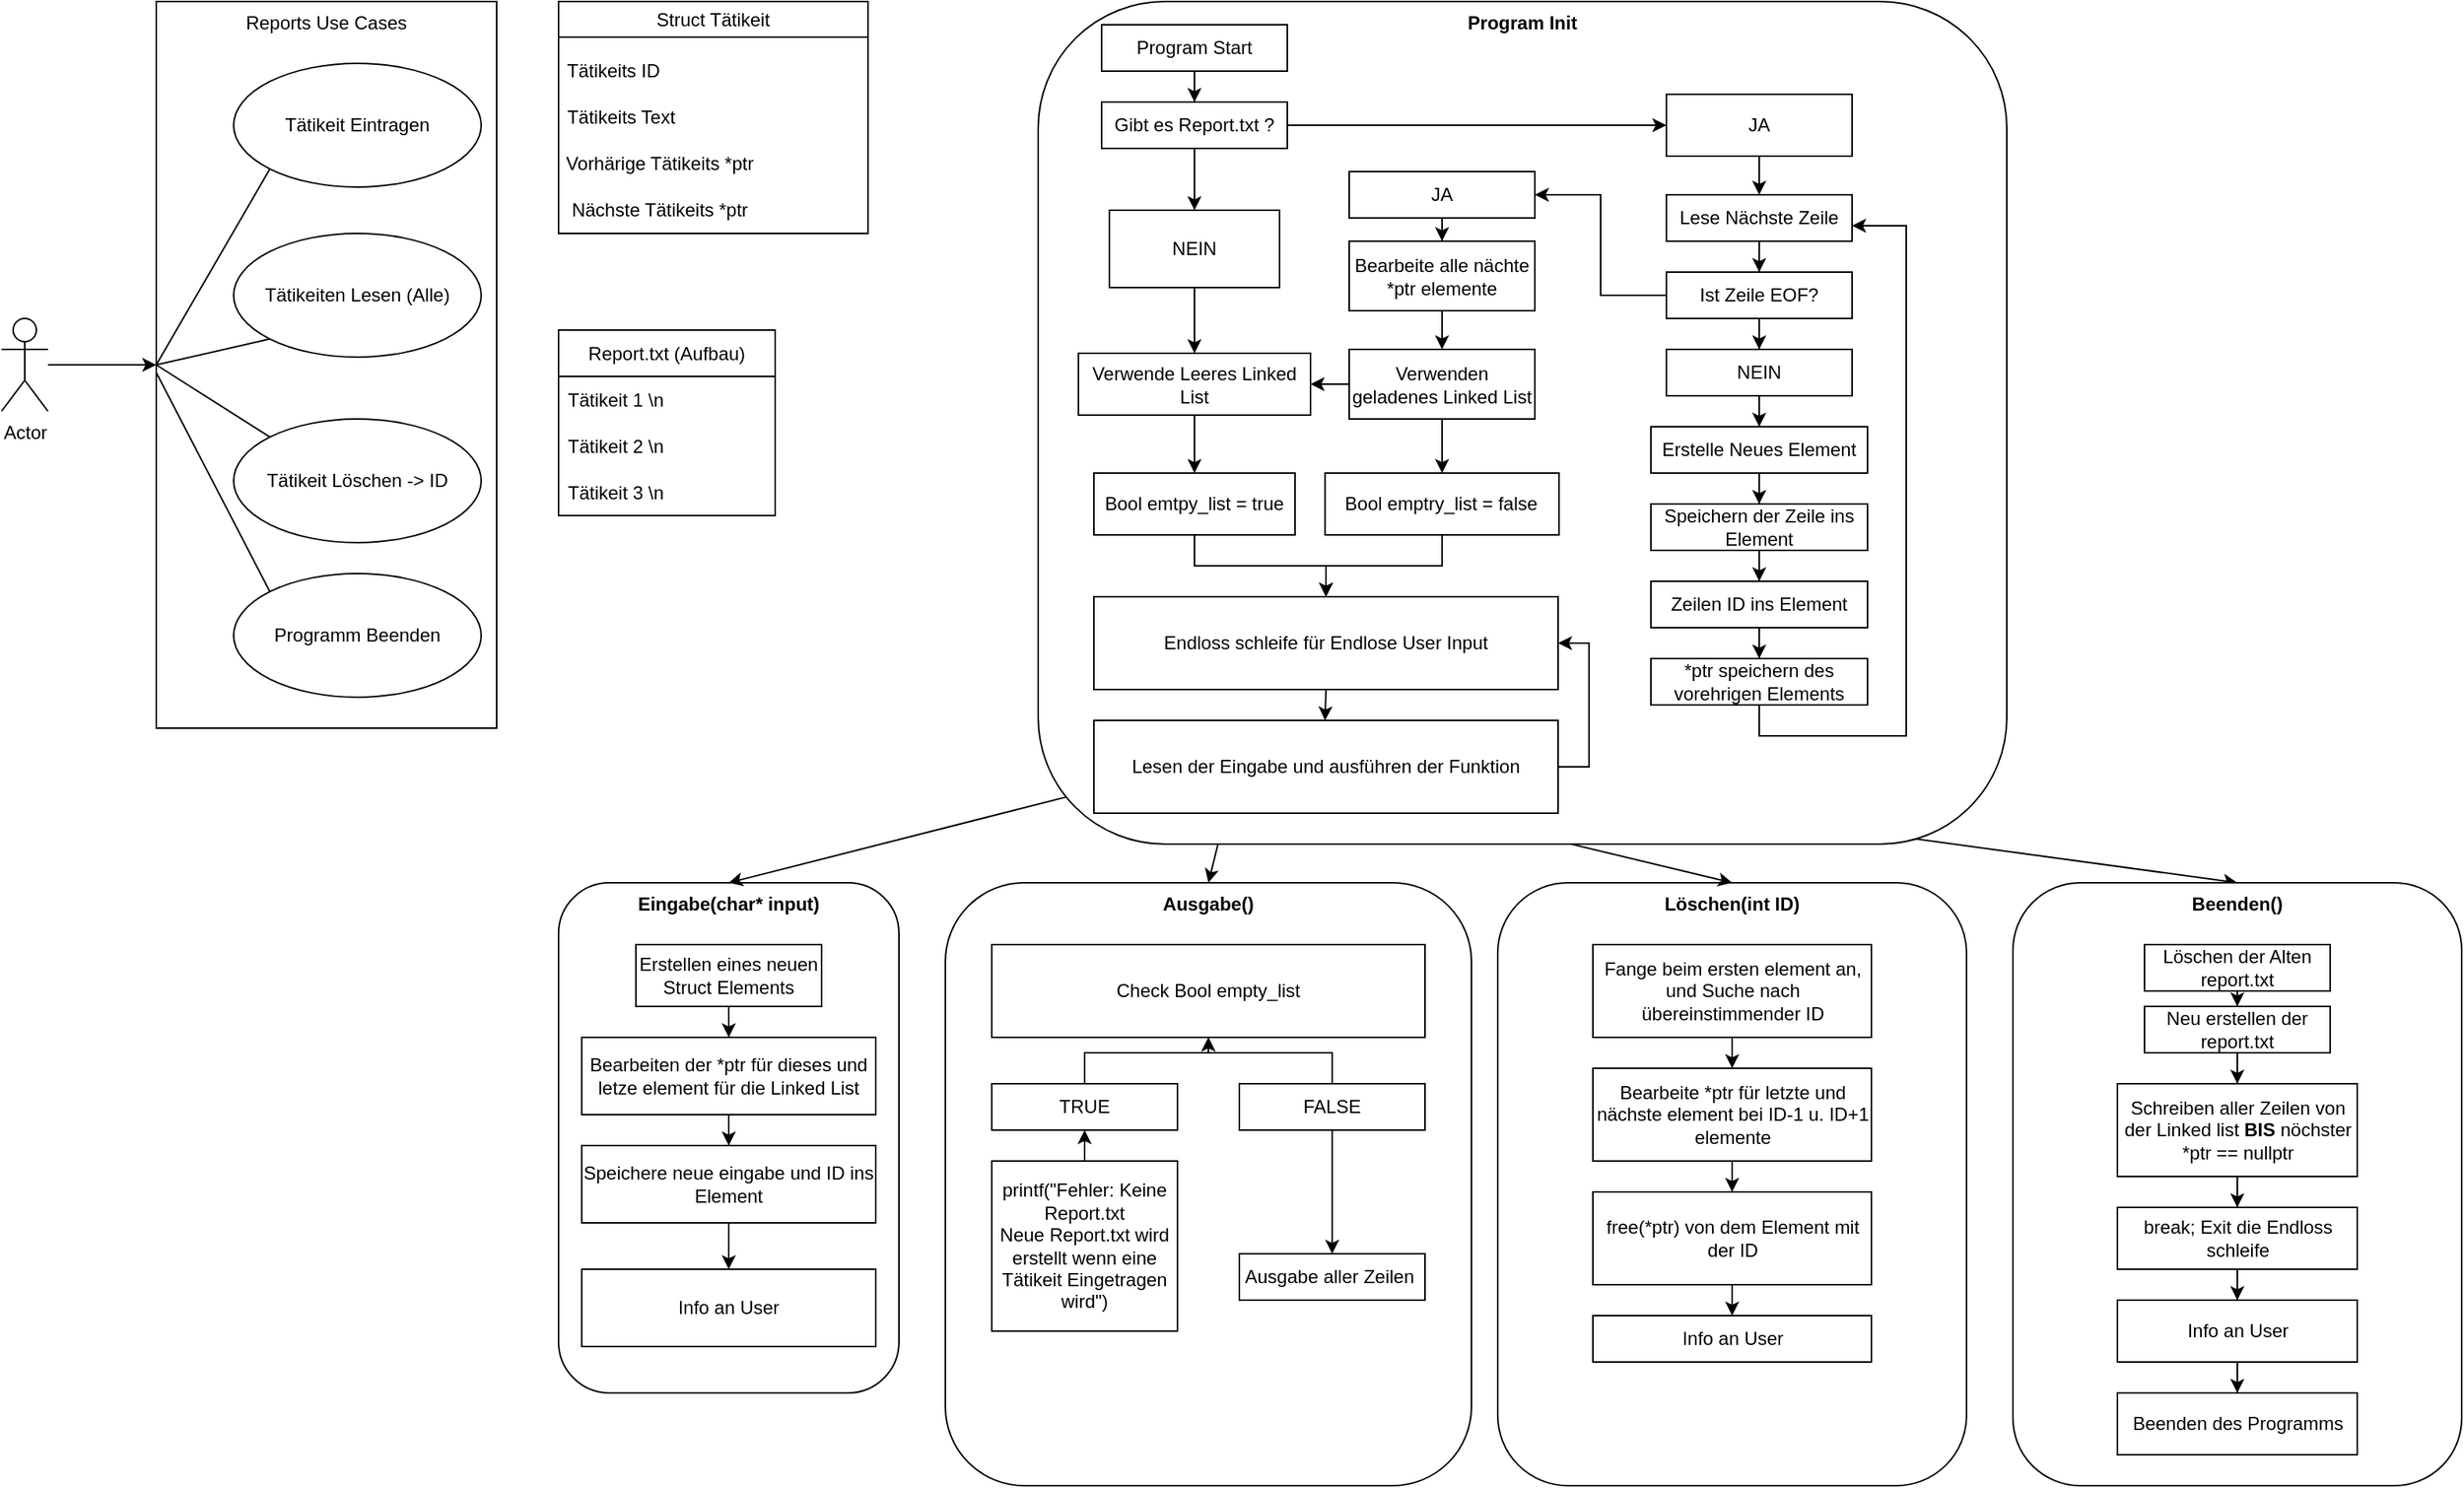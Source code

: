 <mxfile version="24.7.14">
  <diagram name="Seite-1" id="sCCNY-dYHZ1F_39sJ05m">
    <mxGraphModel dx="2049" dy="1060" grid="1" gridSize="10" guides="1" tooltips="1" connect="1" arrows="1" fold="1" page="1" pageScale="1" pageWidth="827" pageHeight="1169" math="0" shadow="0">
      <root>
        <mxCell id="0" />
        <mxCell id="1" parent="0" />
        <mxCell id="epZNPIwb_9kqau7Ob3g8-31" value="&lt;span style=&quot;font-weight: 400;&quot;&gt;Struct Tätikeit&lt;/span&gt;" style="swimlane;whiteSpace=wrap;html=1;" vertex="1" parent="1">
          <mxGeometry x="370" y="20" width="200" height="150" as="geometry">
            <mxRectangle x="280" y="400" width="110" height="30" as="alternateBounds" />
          </mxGeometry>
        </mxCell>
        <mxCell id="epZNPIwb_9kqau7Ob3g8-32" value="Tätikeits ID" style="text;html=1;align=center;verticalAlign=middle;resizable=0;points=[];autosize=1;strokeColor=none;fillColor=none;" vertex="1" parent="epZNPIwb_9kqau7Ob3g8-31">
          <mxGeometry x="-5" y="30" width="80" height="30" as="geometry" />
        </mxCell>
        <mxCell id="epZNPIwb_9kqau7Ob3g8-33" value="Tätikeits Text" style="text;html=1;align=center;verticalAlign=middle;resizable=0;points=[];autosize=1;strokeColor=none;fillColor=none;" vertex="1" parent="epZNPIwb_9kqau7Ob3g8-31">
          <mxGeometry x="-5" y="60" width="90" height="30" as="geometry" />
        </mxCell>
        <mxCell id="epZNPIwb_9kqau7Ob3g8-34" value="Vorhärige Tätikeits *ptr" style="text;html=1;align=center;verticalAlign=middle;resizable=0;points=[];autosize=1;strokeColor=none;fillColor=none;" vertex="1" parent="epZNPIwb_9kqau7Ob3g8-31">
          <mxGeometry x="-5" y="90" width="140" height="30" as="geometry" />
        </mxCell>
        <mxCell id="epZNPIwb_9kqau7Ob3g8-35" value="Nächste Tätikeits *ptr" style="text;html=1;align=center;verticalAlign=middle;resizable=0;points=[];autosize=1;strokeColor=none;fillColor=none;" vertex="1" parent="epZNPIwb_9kqau7Ob3g8-31">
          <mxGeometry x="-5" y="120" width="140" height="30" as="geometry" />
        </mxCell>
        <mxCell id="epZNPIwb_9kqau7Ob3g8-36" value="Report.txt (Aufbau)" style="swimlane;fontStyle=0;childLayout=stackLayout;horizontal=1;startSize=30;horizontalStack=0;resizeParent=1;resizeParentMax=0;resizeLast=0;collapsible=1;marginBottom=0;whiteSpace=wrap;html=1;" vertex="1" parent="1">
          <mxGeometry x="370" y="232.5" width="140" height="120" as="geometry" />
        </mxCell>
        <mxCell id="epZNPIwb_9kqau7Ob3g8-37" value="Tätikeit 1 \n" style="text;strokeColor=none;fillColor=none;align=left;verticalAlign=middle;spacingLeft=4;spacingRight=4;overflow=hidden;points=[[0,0.5],[1,0.5]];portConstraint=eastwest;rotatable=0;whiteSpace=wrap;html=1;" vertex="1" parent="epZNPIwb_9kqau7Ob3g8-36">
          <mxGeometry y="30" width="140" height="30" as="geometry" />
        </mxCell>
        <mxCell id="epZNPIwb_9kqau7Ob3g8-38" value="Tätikeit 2 \n" style="text;strokeColor=none;fillColor=none;align=left;verticalAlign=middle;spacingLeft=4;spacingRight=4;overflow=hidden;points=[[0,0.5],[1,0.5]];portConstraint=eastwest;rotatable=0;whiteSpace=wrap;html=1;" vertex="1" parent="epZNPIwb_9kqau7Ob3g8-36">
          <mxGeometry y="60" width="140" height="30" as="geometry" />
        </mxCell>
        <mxCell id="epZNPIwb_9kqau7Ob3g8-39" value="Tätikeit 3 \n" style="text;strokeColor=none;fillColor=none;align=left;verticalAlign=middle;spacingLeft=4;spacingRight=4;overflow=hidden;points=[[0,0.5],[1,0.5]];portConstraint=eastwest;rotatable=0;whiteSpace=wrap;html=1;" vertex="1" parent="epZNPIwb_9kqau7Ob3g8-36">
          <mxGeometry y="90" width="140" height="30" as="geometry" />
        </mxCell>
        <mxCell id="epZNPIwb_9kqau7Ob3g8-115" value="" style="group" vertex="1" connectable="0" parent="1">
          <mxGeometry x="620" y="590" width="340" height="390" as="geometry" />
        </mxCell>
        <mxCell id="epZNPIwb_9kqau7Ob3g8-103" value="&lt;b&gt;Ausgabe()&lt;/b&gt;" style="rounded=1;whiteSpace=wrap;html=1;verticalAlign=top;" vertex="1" parent="epZNPIwb_9kqau7Ob3g8-115">
          <mxGeometry width="340" height="390" as="geometry" />
        </mxCell>
        <mxCell id="epZNPIwb_9kqau7Ob3g8-104" value="Check Bool empty_list" style="rounded=0;whiteSpace=wrap;html=1;" vertex="1" parent="epZNPIwb_9kqau7Ob3g8-115">
          <mxGeometry x="30" y="40" width="280" height="60" as="geometry" />
        </mxCell>
        <mxCell id="epZNPIwb_9kqau7Ob3g8-107" value="" style="edgeStyle=orthogonalEdgeStyle;rounded=0;orthogonalLoop=1;jettySize=auto;html=1;" edge="1" parent="epZNPIwb_9kqau7Ob3g8-115" source="epZNPIwb_9kqau7Ob3g8-105" target="epZNPIwb_9kqau7Ob3g8-104">
          <mxGeometry relative="1" as="geometry" />
        </mxCell>
        <mxCell id="epZNPIwb_9kqau7Ob3g8-105" value="TRUE" style="rounded=0;whiteSpace=wrap;html=1;" vertex="1" parent="epZNPIwb_9kqau7Ob3g8-115">
          <mxGeometry x="30" y="130" width="120" height="30" as="geometry" />
        </mxCell>
        <mxCell id="epZNPIwb_9kqau7Ob3g8-108" value="" style="edgeStyle=orthogonalEdgeStyle;rounded=0;orthogonalLoop=1;jettySize=auto;html=1;" edge="1" parent="epZNPIwb_9kqau7Ob3g8-115" source="epZNPIwb_9kqau7Ob3g8-106" target="epZNPIwb_9kqau7Ob3g8-105">
          <mxGeometry relative="1" as="geometry" />
        </mxCell>
        <mxCell id="epZNPIwb_9kqau7Ob3g8-106" value="printf(&quot;Fehler: Keine Report.txt&lt;div&gt;Neue Report.txt wird erstellt wenn eine Tätikeit Eingetragen wird&quot;)&lt;/div&gt;" style="rounded=0;whiteSpace=wrap;html=1;" vertex="1" parent="epZNPIwb_9kqau7Ob3g8-115">
          <mxGeometry x="30" y="180" width="120" height="110" as="geometry" />
        </mxCell>
        <mxCell id="epZNPIwb_9kqau7Ob3g8-112" value="" style="edgeStyle=orthogonalEdgeStyle;rounded=0;orthogonalLoop=1;jettySize=auto;html=1;" edge="1" parent="epZNPIwb_9kqau7Ob3g8-115" source="epZNPIwb_9kqau7Ob3g8-110" target="epZNPIwb_9kqau7Ob3g8-104">
          <mxGeometry relative="1" as="geometry" />
        </mxCell>
        <mxCell id="epZNPIwb_9kqau7Ob3g8-114" value="" style="edgeStyle=orthogonalEdgeStyle;rounded=0;orthogonalLoop=1;jettySize=auto;html=1;" edge="1" parent="epZNPIwb_9kqau7Ob3g8-115" source="epZNPIwb_9kqau7Ob3g8-110" target="epZNPIwb_9kqau7Ob3g8-113">
          <mxGeometry relative="1" as="geometry" />
        </mxCell>
        <mxCell id="epZNPIwb_9kqau7Ob3g8-110" value="FALSE" style="rounded=0;whiteSpace=wrap;html=1;" vertex="1" parent="epZNPIwb_9kqau7Ob3g8-115">
          <mxGeometry x="190" y="130" width="120" height="30" as="geometry" />
        </mxCell>
        <mxCell id="epZNPIwb_9kqau7Ob3g8-113" value="Ausgabe aller Zeilen&amp;nbsp;" style="rounded=0;whiteSpace=wrap;html=1;" vertex="1" parent="epZNPIwb_9kqau7Ob3g8-115">
          <mxGeometry x="190" y="240" width="120" height="30" as="geometry" />
        </mxCell>
        <mxCell id="epZNPIwb_9kqau7Ob3g8-124" value="" style="group" vertex="1" connectable="0" parent="1">
          <mxGeometry x="370" y="590" width="220" height="330" as="geometry" />
        </mxCell>
        <mxCell id="epZNPIwb_9kqau7Ob3g8-117" value="&lt;b&gt;Eingabe(char* input)&lt;/b&gt;" style="rounded=1;whiteSpace=wrap;html=1;verticalAlign=top;" vertex="1" parent="epZNPIwb_9kqau7Ob3g8-124">
          <mxGeometry width="220" height="330" as="geometry" />
        </mxCell>
        <mxCell id="epZNPIwb_9kqau7Ob3g8-119" value="" style="edgeStyle=orthogonalEdgeStyle;rounded=0;orthogonalLoop=1;jettySize=auto;html=1;" edge="1" parent="epZNPIwb_9kqau7Ob3g8-124" source="epZNPIwb_9kqau7Ob3g8-116" target="epZNPIwb_9kqau7Ob3g8-118">
          <mxGeometry relative="1" as="geometry" />
        </mxCell>
        <mxCell id="epZNPIwb_9kqau7Ob3g8-116" value="Erstellen eines neuen Struct Elements" style="rounded=0;whiteSpace=wrap;html=1;" vertex="1" parent="epZNPIwb_9kqau7Ob3g8-124">
          <mxGeometry x="50" y="40" width="120" height="40" as="geometry" />
        </mxCell>
        <mxCell id="epZNPIwb_9kqau7Ob3g8-121" value="" style="edgeStyle=orthogonalEdgeStyle;rounded=0;orthogonalLoop=1;jettySize=auto;html=1;" edge="1" parent="epZNPIwb_9kqau7Ob3g8-124" source="epZNPIwb_9kqau7Ob3g8-118" target="epZNPIwb_9kqau7Ob3g8-120">
          <mxGeometry relative="1" as="geometry" />
        </mxCell>
        <mxCell id="epZNPIwb_9kqau7Ob3g8-118" value="Bearbeiten der *ptr für dieses und letze element für die Linked List" style="rounded=0;whiteSpace=wrap;html=1;" vertex="1" parent="epZNPIwb_9kqau7Ob3g8-124">
          <mxGeometry x="15" y="100" width="190" height="50" as="geometry" />
        </mxCell>
        <mxCell id="epZNPIwb_9kqau7Ob3g8-123" value="" style="edgeStyle=orthogonalEdgeStyle;rounded=0;orthogonalLoop=1;jettySize=auto;html=1;" edge="1" parent="epZNPIwb_9kqau7Ob3g8-124" source="epZNPIwb_9kqau7Ob3g8-120" target="epZNPIwb_9kqau7Ob3g8-122">
          <mxGeometry relative="1" as="geometry" />
        </mxCell>
        <mxCell id="epZNPIwb_9kqau7Ob3g8-120" value="Speichere neue eingabe und ID ins Element" style="rounded=0;whiteSpace=wrap;html=1;" vertex="1" parent="epZNPIwb_9kqau7Ob3g8-124">
          <mxGeometry x="15" y="170" width="190" height="50" as="geometry" />
        </mxCell>
        <mxCell id="epZNPIwb_9kqau7Ob3g8-122" value="Info an User" style="rounded=0;whiteSpace=wrap;html=1;" vertex="1" parent="epZNPIwb_9kqau7Ob3g8-124">
          <mxGeometry x="15" y="250" width="190" height="50" as="geometry" />
        </mxCell>
        <mxCell id="epZNPIwb_9kqau7Ob3g8-125" value="" style="endArrow=classic;startArrow=classic;html=1;rounded=0;exitX=0.5;exitY=0;exitDx=0;exitDy=0;entryX=0;entryY=0.75;entryDx=0;entryDy=0;" edge="1" parent="1" source="epZNPIwb_9kqau7Ob3g8-117" target="epZNPIwb_9kqau7Ob3g8-95">
          <mxGeometry width="50" height="50" relative="1" as="geometry">
            <mxPoint x="470" y="730" as="sourcePoint" />
            <mxPoint x="520" y="680" as="targetPoint" />
          </mxGeometry>
        </mxCell>
        <mxCell id="epZNPIwb_9kqau7Ob3g8-126" value="" style="endArrow=classic;startArrow=classic;html=1;rounded=0;entryX=0.283;entryY=1.017;entryDx=0;entryDy=0;exitX=0.5;exitY=0;exitDx=0;exitDy=0;entryPerimeter=0;" edge="1" parent="1" source="epZNPIwb_9kqau7Ob3g8-103" target="epZNPIwb_9kqau7Ob3g8-95">
          <mxGeometry width="50" height="50" relative="1" as="geometry">
            <mxPoint x="510" y="850" as="sourcePoint" />
            <mxPoint x="560" y="800" as="targetPoint" />
          </mxGeometry>
        </mxCell>
        <mxCell id="epZNPIwb_9kqau7Ob3g8-139" value="" style="group" vertex="1" connectable="0" parent="1">
          <mxGeometry x="977" y="590" width="303" height="390" as="geometry" />
        </mxCell>
        <mxCell id="epZNPIwb_9kqau7Ob3g8-127" value="&lt;b&gt;Löschen(int ID)&lt;/b&gt;" style="rounded=1;whiteSpace=wrap;html=1;verticalAlign=top;" vertex="1" parent="epZNPIwb_9kqau7Ob3g8-139">
          <mxGeometry width="303" height="390" as="geometry" />
        </mxCell>
        <mxCell id="epZNPIwb_9kqau7Ob3g8-130" value="" style="edgeStyle=orthogonalEdgeStyle;rounded=0;orthogonalLoop=1;jettySize=auto;html=1;" edge="1" parent="epZNPIwb_9kqau7Ob3g8-139" source="epZNPIwb_9kqau7Ob3g8-128" target="epZNPIwb_9kqau7Ob3g8-129">
          <mxGeometry relative="1" as="geometry" />
        </mxCell>
        <mxCell id="epZNPIwb_9kqau7Ob3g8-128" value="Fange beim ersten element an, und Suche nach übereinstimmender ID" style="rounded=0;whiteSpace=wrap;html=1;" vertex="1" parent="epZNPIwb_9kqau7Ob3g8-139">
          <mxGeometry x="61.5" y="40" width="180" height="60" as="geometry" />
        </mxCell>
        <mxCell id="epZNPIwb_9kqau7Ob3g8-136" value="" style="edgeStyle=orthogonalEdgeStyle;rounded=0;orthogonalLoop=1;jettySize=auto;html=1;" edge="1" parent="epZNPIwb_9kqau7Ob3g8-139" source="epZNPIwb_9kqau7Ob3g8-129" target="epZNPIwb_9kqau7Ob3g8-135">
          <mxGeometry relative="1" as="geometry" />
        </mxCell>
        <mxCell id="epZNPIwb_9kqau7Ob3g8-129" value="Bearbeite *ptr für letzte und nächste element bei ID-1 u. ID+1 elemente" style="rounded=0;whiteSpace=wrap;html=1;" vertex="1" parent="epZNPIwb_9kqau7Ob3g8-139">
          <mxGeometry x="61.5" y="120" width="180" height="60" as="geometry" />
        </mxCell>
        <mxCell id="epZNPIwb_9kqau7Ob3g8-138" value="" style="edgeStyle=orthogonalEdgeStyle;rounded=0;orthogonalLoop=1;jettySize=auto;html=1;" edge="1" parent="epZNPIwb_9kqau7Ob3g8-139" source="epZNPIwb_9kqau7Ob3g8-135" target="epZNPIwb_9kqau7Ob3g8-137">
          <mxGeometry relative="1" as="geometry" />
        </mxCell>
        <mxCell id="epZNPIwb_9kqau7Ob3g8-135" value="free(*ptr) von dem Element mit der ID" style="rounded=0;whiteSpace=wrap;html=1;" vertex="1" parent="epZNPIwb_9kqau7Ob3g8-139">
          <mxGeometry x="61.5" y="200" width="180" height="60" as="geometry" />
        </mxCell>
        <mxCell id="epZNPIwb_9kqau7Ob3g8-137" value="Info an User" style="rounded=0;whiteSpace=wrap;html=1;" vertex="1" parent="epZNPIwb_9kqau7Ob3g8-139">
          <mxGeometry x="61.5" y="280" width="180" height="30" as="geometry" />
        </mxCell>
        <mxCell id="epZNPIwb_9kqau7Ob3g8-140" value="" style="endArrow=classic;startArrow=classic;html=1;rounded=0;entryX=0.75;entryY=1;entryDx=0;entryDy=0;exitX=0.5;exitY=0;exitDx=0;exitDy=0;" edge="1" parent="1" source="epZNPIwb_9kqau7Ob3g8-127" target="epZNPIwb_9kqau7Ob3g8-95">
          <mxGeometry width="50" height="50" relative="1" as="geometry">
            <mxPoint x="510" y="850" as="sourcePoint" />
            <mxPoint x="560" y="800" as="targetPoint" />
          </mxGeometry>
        </mxCell>
        <mxCell id="epZNPIwb_9kqau7Ob3g8-155" value="" style="endArrow=classic;startArrow=classic;html=1;rounded=0;entryX=0.5;entryY=0;entryDx=0;entryDy=0;exitX=1;exitY=0.75;exitDx=0;exitDy=0;" edge="1" parent="1" source="epZNPIwb_9kqau7Ob3g8-95" target="epZNPIwb_9kqau7Ob3g8-142">
          <mxGeometry width="50" height="50" relative="1" as="geometry">
            <mxPoint x="930" y="920" as="sourcePoint" />
            <mxPoint x="980" y="870" as="targetPoint" />
          </mxGeometry>
        </mxCell>
        <mxCell id="epZNPIwb_9kqau7Ob3g8-156" value="" style="group" vertex="1" connectable="0" parent="1">
          <mxGeometry x="1310" y="590" width="290" height="390" as="geometry" />
        </mxCell>
        <mxCell id="epZNPIwb_9kqau7Ob3g8-142" value="&lt;b&gt;Beenden()&lt;/b&gt;" style="rounded=1;whiteSpace=wrap;html=1;verticalAlign=top;" vertex="1" parent="epZNPIwb_9kqau7Ob3g8-156">
          <mxGeometry width="290" height="390" as="geometry" />
        </mxCell>
        <mxCell id="epZNPIwb_9kqau7Ob3g8-146" value="" style="edgeStyle=orthogonalEdgeStyle;rounded=0;orthogonalLoop=1;jettySize=auto;html=1;" edge="1" parent="epZNPIwb_9kqau7Ob3g8-156" source="epZNPIwb_9kqau7Ob3g8-144" target="epZNPIwb_9kqau7Ob3g8-145">
          <mxGeometry relative="1" as="geometry" />
        </mxCell>
        <mxCell id="epZNPIwb_9kqau7Ob3g8-144" value="Löschen der Alten report.txt" style="rounded=0;whiteSpace=wrap;html=1;" vertex="1" parent="epZNPIwb_9kqau7Ob3g8-156">
          <mxGeometry x="85" y="40" width="120" height="30" as="geometry" />
        </mxCell>
        <mxCell id="epZNPIwb_9kqau7Ob3g8-148" value="" style="edgeStyle=orthogonalEdgeStyle;rounded=0;orthogonalLoop=1;jettySize=auto;html=1;" edge="1" parent="epZNPIwb_9kqau7Ob3g8-156" source="epZNPIwb_9kqau7Ob3g8-145" target="epZNPIwb_9kqau7Ob3g8-147">
          <mxGeometry relative="1" as="geometry" />
        </mxCell>
        <mxCell id="epZNPIwb_9kqau7Ob3g8-145" value="Neu erstellen der report.txt" style="rounded=0;whiteSpace=wrap;html=1;" vertex="1" parent="epZNPIwb_9kqau7Ob3g8-156">
          <mxGeometry x="85" y="80" width="120" height="30" as="geometry" />
        </mxCell>
        <mxCell id="epZNPIwb_9kqau7Ob3g8-150" value="" style="edgeStyle=orthogonalEdgeStyle;rounded=0;orthogonalLoop=1;jettySize=auto;html=1;" edge="1" parent="epZNPIwb_9kqau7Ob3g8-156" source="epZNPIwb_9kqau7Ob3g8-147" target="epZNPIwb_9kqau7Ob3g8-149">
          <mxGeometry relative="1" as="geometry" />
        </mxCell>
        <mxCell id="epZNPIwb_9kqau7Ob3g8-147" value="Schreiben aller Zeilen von der Linked list &lt;b&gt;BIS &lt;/b&gt;nöchster *ptr == nullptr" style="rounded=0;whiteSpace=wrap;html=1;" vertex="1" parent="epZNPIwb_9kqau7Ob3g8-156">
          <mxGeometry x="67.5" y="130" width="155" height="60" as="geometry" />
        </mxCell>
        <mxCell id="epZNPIwb_9kqau7Ob3g8-152" value="" style="edgeStyle=orthogonalEdgeStyle;rounded=0;orthogonalLoop=1;jettySize=auto;html=1;" edge="1" parent="epZNPIwb_9kqau7Ob3g8-156" source="epZNPIwb_9kqau7Ob3g8-149" target="epZNPIwb_9kqau7Ob3g8-151">
          <mxGeometry relative="1" as="geometry" />
        </mxCell>
        <mxCell id="epZNPIwb_9kqau7Ob3g8-149" value="break; Exit die Endloss schleife" style="rounded=0;whiteSpace=wrap;html=1;" vertex="1" parent="epZNPIwb_9kqau7Ob3g8-156">
          <mxGeometry x="67.5" y="210" width="155" height="40" as="geometry" />
        </mxCell>
        <mxCell id="epZNPIwb_9kqau7Ob3g8-154" value="" style="edgeStyle=orthogonalEdgeStyle;rounded=0;orthogonalLoop=1;jettySize=auto;html=1;" edge="1" parent="epZNPIwb_9kqau7Ob3g8-156" source="epZNPIwb_9kqau7Ob3g8-151" target="epZNPIwb_9kqau7Ob3g8-153">
          <mxGeometry relative="1" as="geometry" />
        </mxCell>
        <mxCell id="epZNPIwb_9kqau7Ob3g8-151" value="Info an User" style="rounded=0;whiteSpace=wrap;html=1;" vertex="1" parent="epZNPIwb_9kqau7Ob3g8-156">
          <mxGeometry x="67.5" y="270" width="155" height="40" as="geometry" />
        </mxCell>
        <mxCell id="epZNPIwb_9kqau7Ob3g8-153" value="Beenden des Programms" style="rounded=0;whiteSpace=wrap;html=1;" vertex="1" parent="epZNPIwb_9kqau7Ob3g8-156">
          <mxGeometry x="67.5" y="330" width="155" height="40" as="geometry" />
        </mxCell>
        <mxCell id="epZNPIwb_9kqau7Ob3g8-163" value="" style="group" vertex="1" connectable="0" parent="1">
          <mxGeometry x="680" y="20" width="626" height="545" as="geometry" />
        </mxCell>
        <mxCell id="epZNPIwb_9kqau7Ob3g8-100" value="&lt;b&gt;Program Init&lt;/b&gt;" style="rounded=1;whiteSpace=wrap;html=1;verticalAlign=top;" vertex="1" parent="epZNPIwb_9kqau7Ob3g8-163">
          <mxGeometry width="626" height="545" as="geometry" />
        </mxCell>
        <mxCell id="epZNPIwb_9kqau7Ob3g8-43" value="" style="edgeStyle=orthogonalEdgeStyle;rounded=0;orthogonalLoop=1;jettySize=auto;html=1;" edge="1" parent="epZNPIwb_9kqau7Ob3g8-163" source="epZNPIwb_9kqau7Ob3g8-41" target="epZNPIwb_9kqau7Ob3g8-42">
          <mxGeometry relative="1" as="geometry" />
        </mxCell>
        <mxCell id="epZNPIwb_9kqau7Ob3g8-41" value="Program Start" style="rounded=0;whiteSpace=wrap;html=1;" vertex="1" parent="epZNPIwb_9kqau7Ob3g8-163">
          <mxGeometry x="41" y="15" width="120" height="30" as="geometry" />
        </mxCell>
        <mxCell id="epZNPIwb_9kqau7Ob3g8-45" value="" style="edgeStyle=orthogonalEdgeStyle;rounded=0;orthogonalLoop=1;jettySize=auto;html=1;" edge="1" parent="epZNPIwb_9kqau7Ob3g8-163" source="epZNPIwb_9kqau7Ob3g8-42" target="epZNPIwb_9kqau7Ob3g8-44">
          <mxGeometry relative="1" as="geometry" />
        </mxCell>
        <mxCell id="epZNPIwb_9kqau7Ob3g8-47" value="" style="edgeStyle=orthogonalEdgeStyle;rounded=0;orthogonalLoop=1;jettySize=auto;html=1;" edge="1" parent="epZNPIwb_9kqau7Ob3g8-163" source="epZNPIwb_9kqau7Ob3g8-42" target="epZNPIwb_9kqau7Ob3g8-46">
          <mxGeometry relative="1" as="geometry" />
        </mxCell>
        <mxCell id="epZNPIwb_9kqau7Ob3g8-42" value="Gibt es Report.txt ?" style="rounded=0;whiteSpace=wrap;html=1;" vertex="1" parent="epZNPIwb_9kqau7Ob3g8-163">
          <mxGeometry x="41" y="65" width="120" height="30" as="geometry" />
        </mxCell>
        <mxCell id="epZNPIwb_9kqau7Ob3g8-49" value="" style="edgeStyle=orthogonalEdgeStyle;rounded=0;orthogonalLoop=1;jettySize=auto;html=1;" edge="1" parent="epZNPIwb_9kqau7Ob3g8-163" source="epZNPIwb_9kqau7Ob3g8-44" target="epZNPIwb_9kqau7Ob3g8-48">
          <mxGeometry relative="1" as="geometry" />
        </mxCell>
        <mxCell id="epZNPIwb_9kqau7Ob3g8-44" value="JA" style="rounded=0;whiteSpace=wrap;html=1;" vertex="1" parent="epZNPIwb_9kqau7Ob3g8-163">
          <mxGeometry x="406" y="60" width="120" height="40" as="geometry" />
        </mxCell>
        <mxCell id="epZNPIwb_9kqau7Ob3g8-68" value="" style="edgeStyle=orthogonalEdgeStyle;rounded=0;orthogonalLoop=1;jettySize=auto;html=1;" edge="1" parent="epZNPIwb_9kqau7Ob3g8-163" source="epZNPIwb_9kqau7Ob3g8-46" target="epZNPIwb_9kqau7Ob3g8-67">
          <mxGeometry relative="1" as="geometry" />
        </mxCell>
        <mxCell id="epZNPIwb_9kqau7Ob3g8-46" value="NEIN" style="rounded=0;whiteSpace=wrap;html=1;" vertex="1" parent="epZNPIwb_9kqau7Ob3g8-163">
          <mxGeometry x="46" y="135" width="110" height="50" as="geometry" />
        </mxCell>
        <mxCell id="epZNPIwb_9kqau7Ob3g8-52" value="" style="edgeStyle=orthogonalEdgeStyle;rounded=0;orthogonalLoop=1;jettySize=auto;html=1;" edge="1" parent="epZNPIwb_9kqau7Ob3g8-163" source="epZNPIwb_9kqau7Ob3g8-48" target="epZNPIwb_9kqau7Ob3g8-51">
          <mxGeometry relative="1" as="geometry" />
        </mxCell>
        <mxCell id="epZNPIwb_9kqau7Ob3g8-48" value="Lese Nächste Zeile" style="whiteSpace=wrap;html=1;rounded=0;" vertex="1" parent="epZNPIwb_9kqau7Ob3g8-163">
          <mxGeometry x="406" y="125" width="120" height="30" as="geometry" />
        </mxCell>
        <mxCell id="epZNPIwb_9kqau7Ob3g8-54" value="" style="edgeStyle=orthogonalEdgeStyle;rounded=0;orthogonalLoop=1;jettySize=auto;html=1;" edge="1" parent="epZNPIwb_9kqau7Ob3g8-163" source="epZNPIwb_9kqau7Ob3g8-51" target="epZNPIwb_9kqau7Ob3g8-53">
          <mxGeometry relative="1" as="geometry" />
        </mxCell>
        <mxCell id="epZNPIwb_9kqau7Ob3g8-160" style="edgeStyle=orthogonalEdgeStyle;rounded=0;orthogonalLoop=1;jettySize=auto;html=1;exitX=0;exitY=0.5;exitDx=0;exitDy=0;entryX=1;entryY=0.5;entryDx=0;entryDy=0;" edge="1" parent="epZNPIwb_9kqau7Ob3g8-163" source="epZNPIwb_9kqau7Ob3g8-51" target="epZNPIwb_9kqau7Ob3g8-55">
          <mxGeometry relative="1" as="geometry" />
        </mxCell>
        <mxCell id="epZNPIwb_9kqau7Ob3g8-51" value="Ist Zeile EOF?" style="whiteSpace=wrap;html=1;rounded=0;" vertex="1" parent="epZNPIwb_9kqau7Ob3g8-163">
          <mxGeometry x="406" y="175" width="120" height="30" as="geometry" />
        </mxCell>
        <mxCell id="epZNPIwb_9kqau7Ob3g8-58" value="" style="edgeStyle=orthogonalEdgeStyle;rounded=0;orthogonalLoop=1;jettySize=auto;html=1;" edge="1" parent="epZNPIwb_9kqau7Ob3g8-163" source="epZNPIwb_9kqau7Ob3g8-53" target="epZNPIwb_9kqau7Ob3g8-57">
          <mxGeometry relative="1" as="geometry" />
        </mxCell>
        <mxCell id="epZNPIwb_9kqau7Ob3g8-53" value="NEIN" style="whiteSpace=wrap;html=1;rounded=0;" vertex="1" parent="epZNPIwb_9kqau7Ob3g8-163">
          <mxGeometry x="406" y="225" width="120" height="30" as="geometry" />
        </mxCell>
        <mxCell id="epZNPIwb_9kqau7Ob3g8-161" style="edgeStyle=orthogonalEdgeStyle;rounded=0;orthogonalLoop=1;jettySize=auto;html=1;exitX=0.5;exitY=1;exitDx=0;exitDy=0;" edge="1" parent="epZNPIwb_9kqau7Ob3g8-163" source="epZNPIwb_9kqau7Ob3g8-55" target="epZNPIwb_9kqau7Ob3g8-157">
          <mxGeometry relative="1" as="geometry" />
        </mxCell>
        <mxCell id="epZNPIwb_9kqau7Ob3g8-55" value="JA" style="whiteSpace=wrap;html=1;rounded=0;" vertex="1" parent="epZNPIwb_9kqau7Ob3g8-163">
          <mxGeometry x="201" y="110" width="120" height="30" as="geometry" />
        </mxCell>
        <mxCell id="epZNPIwb_9kqau7Ob3g8-60" value="" style="edgeStyle=orthogonalEdgeStyle;rounded=0;orthogonalLoop=1;jettySize=auto;html=1;" edge="1" parent="epZNPIwb_9kqau7Ob3g8-163" source="epZNPIwb_9kqau7Ob3g8-57" target="epZNPIwb_9kqau7Ob3g8-59">
          <mxGeometry relative="1" as="geometry" />
        </mxCell>
        <mxCell id="epZNPIwb_9kqau7Ob3g8-57" value="Erstelle Neues Element" style="whiteSpace=wrap;html=1;rounded=0;" vertex="1" parent="epZNPIwb_9kqau7Ob3g8-163">
          <mxGeometry x="396" y="275" width="140" height="30" as="geometry" />
        </mxCell>
        <mxCell id="epZNPIwb_9kqau7Ob3g8-62" value="" style="edgeStyle=orthogonalEdgeStyle;rounded=0;orthogonalLoop=1;jettySize=auto;html=1;" edge="1" parent="epZNPIwb_9kqau7Ob3g8-163" source="epZNPIwb_9kqau7Ob3g8-59" target="epZNPIwb_9kqau7Ob3g8-61">
          <mxGeometry relative="1" as="geometry" />
        </mxCell>
        <mxCell id="epZNPIwb_9kqau7Ob3g8-59" value="Speichern der Zeile ins Element" style="whiteSpace=wrap;html=1;rounded=0;" vertex="1" parent="epZNPIwb_9kqau7Ob3g8-163">
          <mxGeometry x="396" y="325" width="140" height="30" as="geometry" />
        </mxCell>
        <mxCell id="epZNPIwb_9kqau7Ob3g8-64" value="" style="edgeStyle=orthogonalEdgeStyle;rounded=0;orthogonalLoop=1;jettySize=auto;html=1;" edge="1" parent="epZNPIwb_9kqau7Ob3g8-163" source="epZNPIwb_9kqau7Ob3g8-61" target="epZNPIwb_9kqau7Ob3g8-63">
          <mxGeometry relative="1" as="geometry" />
        </mxCell>
        <mxCell id="epZNPIwb_9kqau7Ob3g8-61" value="Zeilen ID ins Element" style="whiteSpace=wrap;html=1;rounded=0;" vertex="1" parent="epZNPIwb_9kqau7Ob3g8-163">
          <mxGeometry x="396" y="375" width="140" height="30" as="geometry" />
        </mxCell>
        <mxCell id="epZNPIwb_9kqau7Ob3g8-65" style="edgeStyle=orthogonalEdgeStyle;rounded=0;orthogonalLoop=1;jettySize=auto;html=1;exitX=0.5;exitY=1;exitDx=0;exitDy=0;" edge="1" parent="epZNPIwb_9kqau7Ob3g8-163" source="epZNPIwb_9kqau7Ob3g8-63">
          <mxGeometry relative="1" as="geometry">
            <mxPoint x="526" y="145" as="targetPoint" />
            <mxPoint x="486" y="455" as="sourcePoint" />
            <Array as="points">
              <mxPoint x="466" y="475" />
              <mxPoint x="561" y="475" />
              <mxPoint x="561" y="145" />
            </Array>
          </mxGeometry>
        </mxCell>
        <mxCell id="epZNPIwb_9kqau7Ob3g8-63" value="*ptr speichern des vorehrigen Elements" style="whiteSpace=wrap;html=1;rounded=0;" vertex="1" parent="epZNPIwb_9kqau7Ob3g8-163">
          <mxGeometry x="396" y="425" width="140" height="30" as="geometry" />
        </mxCell>
        <mxCell id="epZNPIwb_9kqau7Ob3g8-76" value="" style="edgeStyle=orthogonalEdgeStyle;rounded=0;orthogonalLoop=1;jettySize=auto;html=1;" edge="1" parent="epZNPIwb_9kqau7Ob3g8-163" source="epZNPIwb_9kqau7Ob3g8-67" target="epZNPIwb_9kqau7Ob3g8-75">
          <mxGeometry relative="1" as="geometry" />
        </mxCell>
        <mxCell id="epZNPIwb_9kqau7Ob3g8-67" value="Verwende Leeres Linked List" style="rounded=0;whiteSpace=wrap;html=1;" vertex="1" parent="epZNPIwb_9kqau7Ob3g8-163">
          <mxGeometry x="26" y="227.5" width="150" height="40" as="geometry" />
        </mxCell>
        <mxCell id="epZNPIwb_9kqau7Ob3g8-73" value="" style="edgeStyle=orthogonalEdgeStyle;rounded=0;orthogonalLoop=1;jettySize=auto;html=1;" edge="1" parent="epZNPIwb_9kqau7Ob3g8-163" source="epZNPIwb_9kqau7Ob3g8-72" target="epZNPIwb_9kqau7Ob3g8-67">
          <mxGeometry relative="1" as="geometry" />
        </mxCell>
        <mxCell id="epZNPIwb_9kqau7Ob3g8-78" value="" style="edgeStyle=orthogonalEdgeStyle;rounded=0;orthogonalLoop=1;jettySize=auto;html=1;" edge="1" parent="epZNPIwb_9kqau7Ob3g8-163" source="epZNPIwb_9kqau7Ob3g8-72" target="epZNPIwb_9kqau7Ob3g8-77">
          <mxGeometry relative="1" as="geometry" />
        </mxCell>
        <mxCell id="epZNPIwb_9kqau7Ob3g8-72" value="Verwenden geladenes Linked List" style="whiteSpace=wrap;html=1;" vertex="1" parent="epZNPIwb_9kqau7Ob3g8-163">
          <mxGeometry x="201" y="225" width="120" height="45" as="geometry" />
        </mxCell>
        <mxCell id="epZNPIwb_9kqau7Ob3g8-80" value="" style="edgeStyle=orthogonalEdgeStyle;rounded=0;orthogonalLoop=1;jettySize=auto;html=1;" edge="1" parent="epZNPIwb_9kqau7Ob3g8-163" source="epZNPIwb_9kqau7Ob3g8-75" target="epZNPIwb_9kqau7Ob3g8-79">
          <mxGeometry relative="1" as="geometry" />
        </mxCell>
        <mxCell id="epZNPIwb_9kqau7Ob3g8-75" value="Bool emtpy_list = true" style="rounded=0;whiteSpace=wrap;html=1;" vertex="1" parent="epZNPIwb_9kqau7Ob3g8-163">
          <mxGeometry x="36" y="305" width="130" height="40" as="geometry" />
        </mxCell>
        <mxCell id="epZNPIwb_9kqau7Ob3g8-81" value="" style="edgeStyle=orthogonalEdgeStyle;rounded=0;orthogonalLoop=1;jettySize=auto;html=1;" edge="1" parent="epZNPIwb_9kqau7Ob3g8-163" source="epZNPIwb_9kqau7Ob3g8-77" target="epZNPIwb_9kqau7Ob3g8-79">
          <mxGeometry relative="1" as="geometry" />
        </mxCell>
        <mxCell id="epZNPIwb_9kqau7Ob3g8-77" value="Bool emptry_list = false" style="whiteSpace=wrap;html=1;" vertex="1" parent="epZNPIwb_9kqau7Ob3g8-163">
          <mxGeometry x="185.38" y="305" width="151.25" height="40" as="geometry" />
        </mxCell>
        <mxCell id="epZNPIwb_9kqau7Ob3g8-79" value="Endloss schleife für Endlose User Input" style="rounded=0;whiteSpace=wrap;html=1;" vertex="1" parent="epZNPIwb_9kqau7Ob3g8-163">
          <mxGeometry x="36" y="385" width="300" height="60" as="geometry" />
        </mxCell>
        <mxCell id="epZNPIwb_9kqau7Ob3g8-134" style="edgeStyle=orthogonalEdgeStyle;rounded=0;orthogonalLoop=1;jettySize=auto;html=1;entryX=1;entryY=0.5;entryDx=0;entryDy=0;exitX=1;exitY=0.5;exitDx=0;exitDy=0;" edge="1" parent="epZNPIwb_9kqau7Ob3g8-163" source="epZNPIwb_9kqau7Ob3g8-95" target="epZNPIwb_9kqau7Ob3g8-79">
          <mxGeometry relative="1" as="geometry" />
        </mxCell>
        <mxCell id="epZNPIwb_9kqau7Ob3g8-95" value="Lesen der Eingabe und ausführen der Funktion" style="rounded=0;whiteSpace=wrap;html=1;" vertex="1" parent="epZNPIwb_9kqau7Ob3g8-163">
          <mxGeometry x="36" y="465" width="300" height="60" as="geometry" />
        </mxCell>
        <mxCell id="epZNPIwb_9kqau7Ob3g8-131" value="" style="endArrow=classic;html=1;rounded=0;exitX=0.5;exitY=1;exitDx=0;exitDy=0;" edge="1" parent="epZNPIwb_9kqau7Ob3g8-163" source="epZNPIwb_9kqau7Ob3g8-79">
          <mxGeometry width="50" height="50" relative="1" as="geometry">
            <mxPoint x="135.38" y="515" as="sourcePoint" />
            <mxPoint x="185.38" y="465" as="targetPoint" />
          </mxGeometry>
        </mxCell>
        <mxCell id="epZNPIwb_9kqau7Ob3g8-162" style="edgeStyle=orthogonalEdgeStyle;rounded=0;orthogonalLoop=1;jettySize=auto;html=1;exitX=0.5;exitY=1;exitDx=0;exitDy=0;entryX=0.5;entryY=0;entryDx=0;entryDy=0;" edge="1" parent="epZNPIwb_9kqau7Ob3g8-163" source="epZNPIwb_9kqau7Ob3g8-157" target="epZNPIwb_9kqau7Ob3g8-72">
          <mxGeometry relative="1" as="geometry" />
        </mxCell>
        <mxCell id="epZNPIwb_9kqau7Ob3g8-157" value="Bearbeite alle nächte *ptr elemente" style="rounded=0;whiteSpace=wrap;html=1;" vertex="1" parent="epZNPIwb_9kqau7Ob3g8-163">
          <mxGeometry x="201" y="155" width="120" height="45" as="geometry" />
        </mxCell>
        <mxCell id="epZNPIwb_9kqau7Ob3g8-165" value="" style="group" vertex="1" connectable="0" parent="1">
          <mxGeometry x="10" y="20" width="320" height="470" as="geometry" />
        </mxCell>
        <mxCell id="epZNPIwb_9kqau7Ob3g8-8" value="Reports Use Cases" style="rounded=0;whiteSpace=wrap;html=1;verticalAlign=top;" vertex="1" parent="epZNPIwb_9kqau7Ob3g8-165">
          <mxGeometry x="100" width="220" height="470" as="geometry" />
        </mxCell>
        <mxCell id="epZNPIwb_9kqau7Ob3g8-4" value="Actor" style="shape=umlActor;verticalLabelPosition=bottom;verticalAlign=top;html=1;outlineConnect=0;" vertex="1" parent="epZNPIwb_9kqau7Ob3g8-165">
          <mxGeometry y="205" width="30" height="60" as="geometry" />
        </mxCell>
        <mxCell id="epZNPIwb_9kqau7Ob3g8-5" value="Tätikeit Eintragen" style="ellipse;whiteSpace=wrap;html=1;" vertex="1" parent="epZNPIwb_9kqau7Ob3g8-165">
          <mxGeometry x="150" y="40" width="160" height="80" as="geometry" />
        </mxCell>
        <mxCell id="epZNPIwb_9kqau7Ob3g8-6" value="Tätikeiten Lesen (Alle)" style="ellipse;whiteSpace=wrap;html=1;" vertex="1" parent="epZNPIwb_9kqau7Ob3g8-165">
          <mxGeometry x="150" y="150" width="160" height="80" as="geometry" />
        </mxCell>
        <mxCell id="epZNPIwb_9kqau7Ob3g8-7" value="Tätikeit Löschen -&amp;gt; ID" style="ellipse;whiteSpace=wrap;html=1;" vertex="1" parent="epZNPIwb_9kqau7Ob3g8-165">
          <mxGeometry x="150" y="270" width="160" height="80" as="geometry" />
        </mxCell>
        <mxCell id="epZNPIwb_9kqau7Ob3g8-9" value="" style="endArrow=classic;html=1;rounded=0;entryX=0;entryY=0.5;entryDx=0;entryDy=0;" edge="1" parent="epZNPIwb_9kqau7Ob3g8-165" source="epZNPIwb_9kqau7Ob3g8-4" target="epZNPIwb_9kqau7Ob3g8-8">
          <mxGeometry width="50" height="50" relative="1" as="geometry">
            <mxPoint x="360" y="350" as="sourcePoint" />
            <mxPoint x="410" y="300" as="targetPoint" />
          </mxGeometry>
        </mxCell>
        <mxCell id="epZNPIwb_9kqau7Ob3g8-83" value="Programm Beenden" style="ellipse;whiteSpace=wrap;html=1;" vertex="1" parent="epZNPIwb_9kqau7Ob3g8-165">
          <mxGeometry x="150" y="370" width="160" height="80" as="geometry" />
        </mxCell>
        <mxCell id="epZNPIwb_9kqau7Ob3g8-88" value="" style="endArrow=none;html=1;rounded=0;entryX=0;entryY=1;entryDx=0;entryDy=0;exitX=0;exitY=0.5;exitDx=0;exitDy=0;" edge="1" parent="epZNPIwb_9kqau7Ob3g8-165" source="epZNPIwb_9kqau7Ob3g8-8" target="epZNPIwb_9kqau7Ob3g8-5">
          <mxGeometry width="50" height="50" relative="1" as="geometry">
            <mxPoint x="30" y="160" as="sourcePoint" />
            <mxPoint x="80" y="110" as="targetPoint" />
          </mxGeometry>
        </mxCell>
        <mxCell id="epZNPIwb_9kqau7Ob3g8-89" value="" style="endArrow=none;html=1;rounded=0;entryX=0;entryY=1;entryDx=0;entryDy=0;exitX=0;exitY=0.5;exitDx=0;exitDy=0;" edge="1" parent="epZNPIwb_9kqau7Ob3g8-165" source="epZNPIwb_9kqau7Ob3g8-8" target="epZNPIwb_9kqau7Ob3g8-6">
          <mxGeometry width="50" height="50" relative="1" as="geometry">
            <mxPoint x="40" y="170" as="sourcePoint" />
            <mxPoint x="90" y="120" as="targetPoint" />
          </mxGeometry>
        </mxCell>
        <mxCell id="epZNPIwb_9kqau7Ob3g8-90" value="" style="endArrow=none;html=1;rounded=0;entryX=0;entryY=0;entryDx=0;entryDy=0;exitX=0;exitY=0.5;exitDx=0;exitDy=0;" edge="1" parent="epZNPIwb_9kqau7Ob3g8-165" source="epZNPIwb_9kqau7Ob3g8-8" target="epZNPIwb_9kqau7Ob3g8-7">
          <mxGeometry width="50" height="50" relative="1" as="geometry">
            <mxPoint x="50" y="180" as="sourcePoint" />
            <mxPoint x="100" y="130" as="targetPoint" />
          </mxGeometry>
        </mxCell>
        <mxCell id="epZNPIwb_9kqau7Ob3g8-91" value="" style="endArrow=none;html=1;rounded=0;entryX=0;entryY=0;entryDx=0;entryDy=0;" edge="1" parent="epZNPIwb_9kqau7Ob3g8-165" target="epZNPIwb_9kqau7Ob3g8-83">
          <mxGeometry width="50" height="50" relative="1" as="geometry">
            <mxPoint x="100" y="240" as="sourcePoint" />
            <mxPoint x="110" y="140" as="targetPoint" />
          </mxGeometry>
        </mxCell>
      </root>
    </mxGraphModel>
  </diagram>
</mxfile>
